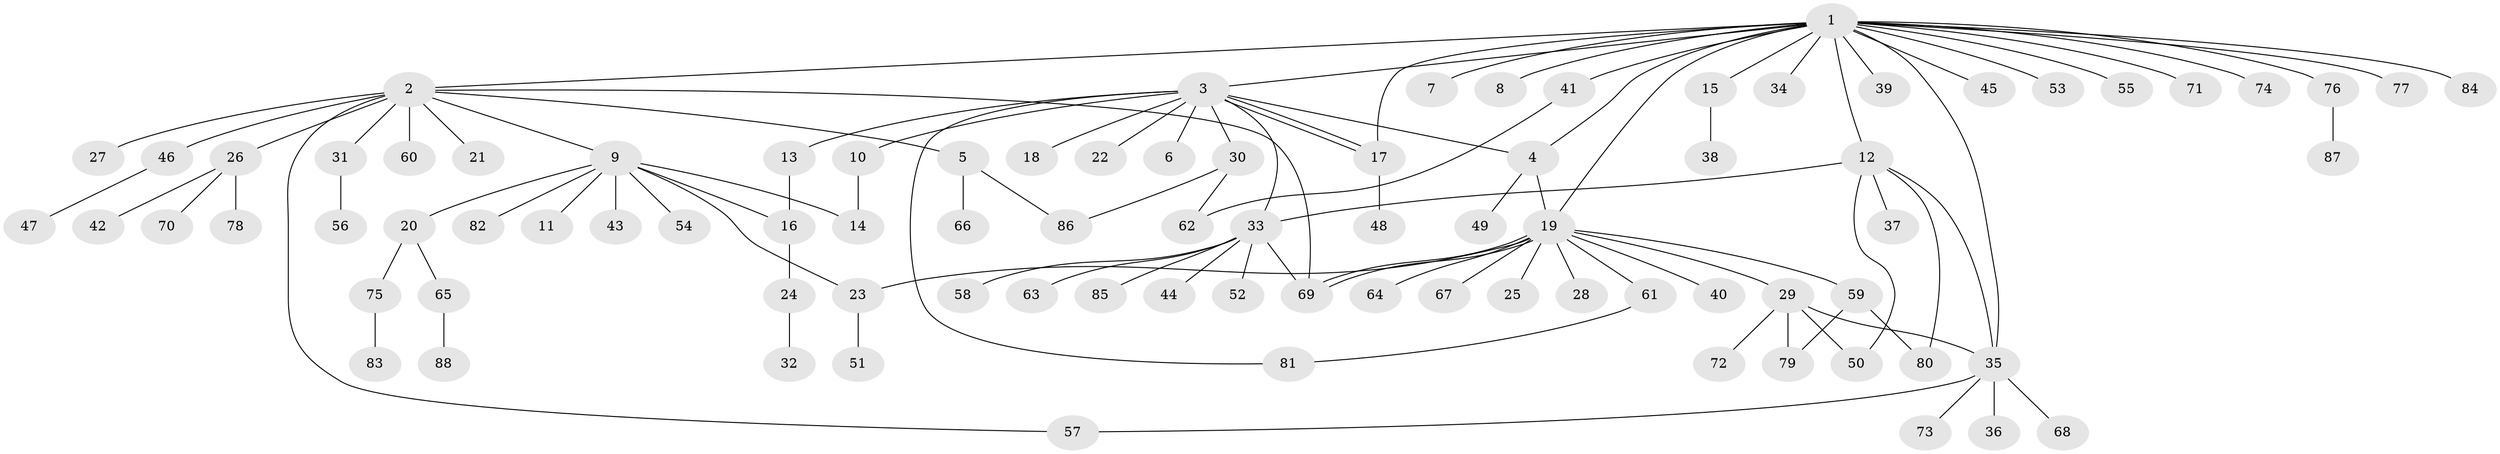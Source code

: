 // coarse degree distribution, {19: 0.015384615384615385, 11: 0.03076923076923077, 3: 0.1076923076923077, 1: 0.6461538461538462, 8: 0.015384615384615385, 2: 0.09230769230769231, 5: 0.03076923076923077, 12: 0.015384615384615385, 7: 0.03076923076923077, 4: 0.015384615384615385}
// Generated by graph-tools (version 1.1) at 2025/41/03/06/25 10:41:52]
// undirected, 88 vertices, 107 edges
graph export_dot {
graph [start="1"]
  node [color=gray90,style=filled];
  1;
  2;
  3;
  4;
  5;
  6;
  7;
  8;
  9;
  10;
  11;
  12;
  13;
  14;
  15;
  16;
  17;
  18;
  19;
  20;
  21;
  22;
  23;
  24;
  25;
  26;
  27;
  28;
  29;
  30;
  31;
  32;
  33;
  34;
  35;
  36;
  37;
  38;
  39;
  40;
  41;
  42;
  43;
  44;
  45;
  46;
  47;
  48;
  49;
  50;
  51;
  52;
  53;
  54;
  55;
  56;
  57;
  58;
  59;
  60;
  61;
  62;
  63;
  64;
  65;
  66;
  67;
  68;
  69;
  70;
  71;
  72;
  73;
  74;
  75;
  76;
  77;
  78;
  79;
  80;
  81;
  82;
  83;
  84;
  85;
  86;
  87;
  88;
  1 -- 2;
  1 -- 3;
  1 -- 4;
  1 -- 7;
  1 -- 8;
  1 -- 12;
  1 -- 15;
  1 -- 17;
  1 -- 19;
  1 -- 34;
  1 -- 35;
  1 -- 39;
  1 -- 41;
  1 -- 45;
  1 -- 53;
  1 -- 55;
  1 -- 71;
  1 -- 74;
  1 -- 76;
  1 -- 77;
  1 -- 84;
  2 -- 5;
  2 -- 9;
  2 -- 21;
  2 -- 26;
  2 -- 27;
  2 -- 31;
  2 -- 46;
  2 -- 57;
  2 -- 60;
  2 -- 69;
  3 -- 4;
  3 -- 6;
  3 -- 10;
  3 -- 13;
  3 -- 17;
  3 -- 17;
  3 -- 18;
  3 -- 22;
  3 -- 30;
  3 -- 33;
  3 -- 81;
  4 -- 19;
  4 -- 49;
  5 -- 66;
  5 -- 86;
  9 -- 11;
  9 -- 14;
  9 -- 16;
  9 -- 20;
  9 -- 23;
  9 -- 43;
  9 -- 54;
  9 -- 82;
  10 -- 14;
  12 -- 33;
  12 -- 35;
  12 -- 37;
  12 -- 50;
  12 -- 80;
  13 -- 16;
  15 -- 38;
  16 -- 24;
  17 -- 48;
  19 -- 23;
  19 -- 25;
  19 -- 28;
  19 -- 29;
  19 -- 40;
  19 -- 59;
  19 -- 61;
  19 -- 64;
  19 -- 67;
  19 -- 69;
  19 -- 69;
  20 -- 65;
  20 -- 75;
  23 -- 51;
  24 -- 32;
  26 -- 42;
  26 -- 70;
  26 -- 78;
  29 -- 35;
  29 -- 50;
  29 -- 72;
  29 -- 79;
  30 -- 62;
  30 -- 86;
  31 -- 56;
  33 -- 44;
  33 -- 52;
  33 -- 58;
  33 -- 63;
  33 -- 69;
  33 -- 85;
  35 -- 36;
  35 -- 57;
  35 -- 68;
  35 -- 73;
  41 -- 62;
  46 -- 47;
  59 -- 79;
  59 -- 80;
  61 -- 81;
  65 -- 88;
  75 -- 83;
  76 -- 87;
}
